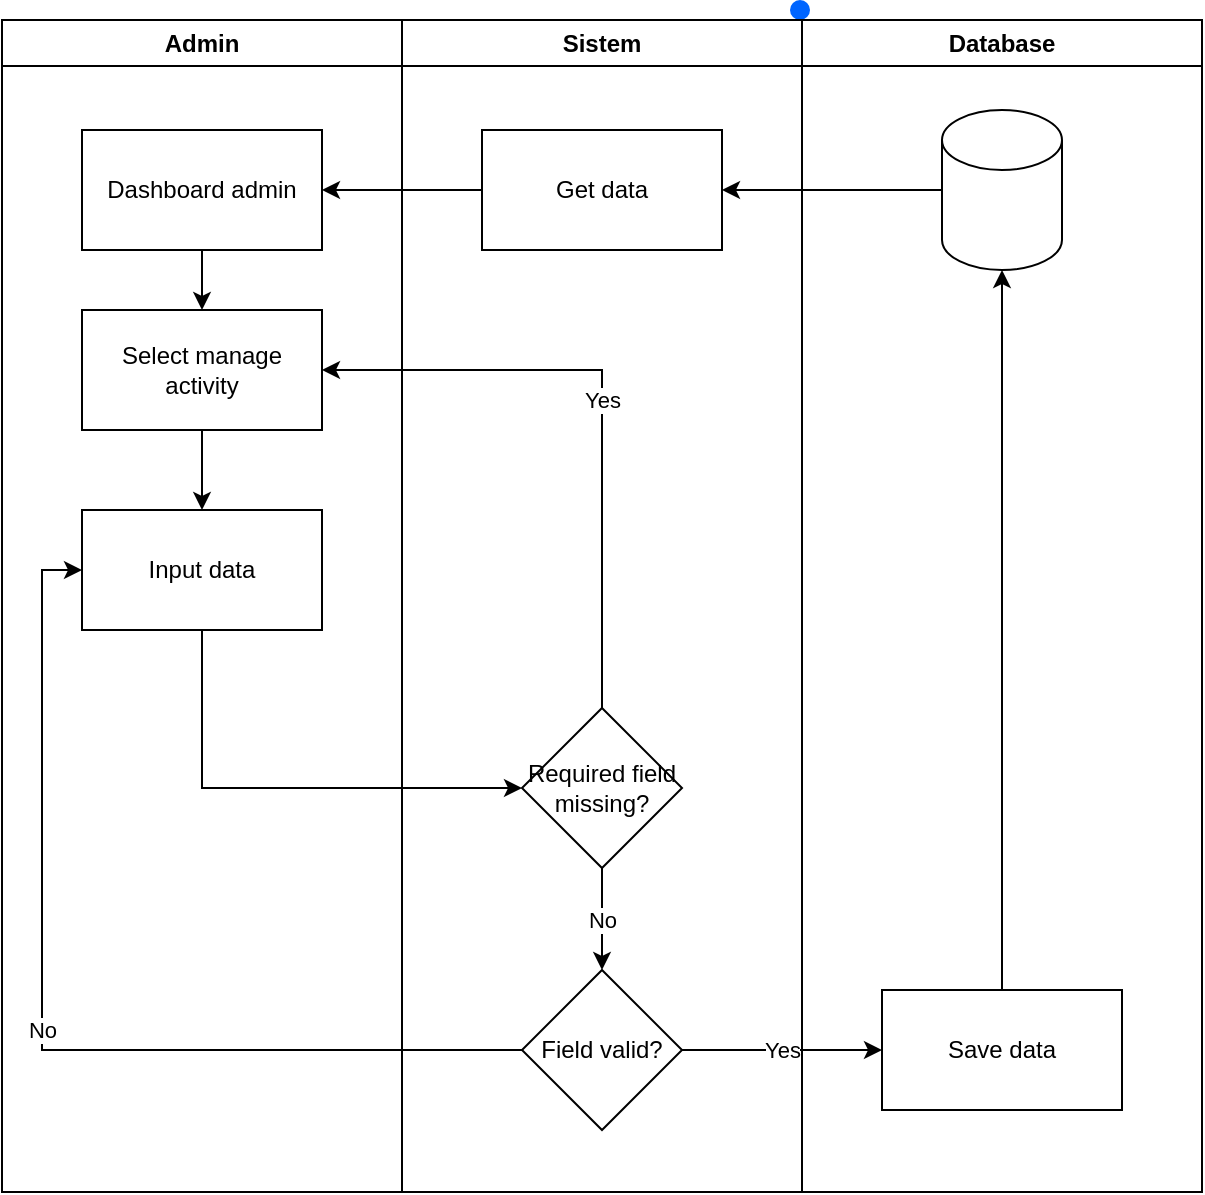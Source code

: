 <mxfile version="24.7.17" pages="5">
  <diagram id="8tC26ClsEo2-Co0cVKbt" name="Admin">
    <mxGraphModel dx="1444" dy="895" grid="1" gridSize="10" guides="1" tooltips="1" connect="1" arrows="1" fold="1" page="1" pageScale="1" pageWidth="1169" pageHeight="827" math="0" shadow="0">
      <root>
        <mxCell id="0" />
        <mxCell id="1" parent="0" />
        <mxCell id="JwMqxQmt_Y56D5Njat_4-1" style="rounded=0;orthogonalLoop=1;jettySize=auto;html=1;entryX=0.5;entryY=0;entryDx=0;entryDy=0;" parent="1" target="JwMqxQmt_Y56D5Njat_4-6" edge="1">
          <mxGeometry relative="1" as="geometry">
            <mxPoint x="790" y="245" as="targetPoint" />
            <mxPoint x="385" y="215" as="sourcePoint" />
          </mxGeometry>
        </mxCell>
        <mxCell id="JwMqxQmt_Y56D5Njat_4-2" value="" style="shape=ellipse;fillColor=#0065FF;strokeColor=none;html=1;sketch=0;" parent="1" vertex="1">
          <mxGeometry x="679" y="116" width="10" height="10" as="geometry" />
        </mxCell>
        <mxCell id="JwMqxQmt_Y56D5Njat_4-5" value="Admin" style="swimlane;whiteSpace=wrap;html=1;startSize=23;" parent="1" vertex="1">
          <mxGeometry x="285" y="126" width="200" height="586" as="geometry" />
        </mxCell>
        <mxCell id="JwMqxQmt_Y56D5Njat_4-33" style="edgeStyle=orthogonalEdgeStyle;rounded=0;orthogonalLoop=1;jettySize=auto;html=1;exitX=0.5;exitY=1;exitDx=0;exitDy=0;entryX=0.5;entryY=0;entryDx=0;entryDy=0;" parent="JwMqxQmt_Y56D5Njat_4-5" source="JwMqxQmt_Y56D5Njat_4-6" target="JwMqxQmt_Y56D5Njat_4-29" edge="1">
          <mxGeometry relative="1" as="geometry" />
        </mxCell>
        <mxCell id="JwMqxQmt_Y56D5Njat_4-6" value="Dashboard admin" style="rounded=0;whiteSpace=wrap;html=1;" parent="JwMqxQmt_Y56D5Njat_4-5" vertex="1">
          <mxGeometry x="40" y="55" width="120" height="60" as="geometry" />
        </mxCell>
        <mxCell id="JwMqxQmt_Y56D5Njat_4-34" style="edgeStyle=orthogonalEdgeStyle;rounded=0;orthogonalLoop=1;jettySize=auto;html=1;exitX=0.5;exitY=1;exitDx=0;exitDy=0;entryX=0.5;entryY=0;entryDx=0;entryDy=0;" parent="JwMqxQmt_Y56D5Njat_4-5" source="JwMqxQmt_Y56D5Njat_4-29" target="JwMqxQmt_Y56D5Njat_4-30" edge="1">
          <mxGeometry relative="1" as="geometry" />
        </mxCell>
        <mxCell id="JwMqxQmt_Y56D5Njat_4-29" value="Select manage activity" style="rounded=0;whiteSpace=wrap;html=1;" parent="JwMqxQmt_Y56D5Njat_4-5" vertex="1">
          <mxGeometry x="40" y="145" width="120" height="60" as="geometry" />
        </mxCell>
        <mxCell id="JwMqxQmt_Y56D5Njat_4-30" value="Input data" style="rounded=0;whiteSpace=wrap;html=1;" parent="JwMqxQmt_Y56D5Njat_4-5" vertex="1">
          <mxGeometry x="40" y="245" width="120" height="60" as="geometry" />
        </mxCell>
        <mxCell id="JwMqxQmt_Y56D5Njat_4-8" value="Sistem" style="swimlane;whiteSpace=wrap;html=1;startSize=23;" parent="1" vertex="1">
          <mxGeometry x="485" y="126" width="200" height="586" as="geometry" />
        </mxCell>
        <mxCell id="JwMqxQmt_Y56D5Njat_4-37" value="No" style="edgeStyle=orthogonalEdgeStyle;rounded=0;orthogonalLoop=1;jettySize=auto;html=1;exitX=0.5;exitY=1;exitDx=0;exitDy=0;entryX=0.5;entryY=0;entryDx=0;entryDy=0;" parent="JwMqxQmt_Y56D5Njat_4-8" source="JwMqxQmt_Y56D5Njat_4-31" target="JwMqxQmt_Y56D5Njat_4-36" edge="1">
          <mxGeometry relative="1" as="geometry" />
        </mxCell>
        <mxCell id="JwMqxQmt_Y56D5Njat_4-31" value="Required field missing?" style="rhombus;whiteSpace=wrap;html=1;" parent="JwMqxQmt_Y56D5Njat_4-8" vertex="1">
          <mxGeometry x="60" y="344" width="80" height="80" as="geometry" />
        </mxCell>
        <mxCell id="JwMqxQmt_Y56D5Njat_4-36" value="Field valid?" style="rhombus;whiteSpace=wrap;html=1;" parent="JwMqxQmt_Y56D5Njat_4-8" vertex="1">
          <mxGeometry x="60" y="475" width="80" height="80" as="geometry" />
        </mxCell>
        <mxCell id="JwMqxQmt_Y56D5Njat_4-44" value="Get data" style="rounded=0;whiteSpace=wrap;html=1;" parent="JwMqxQmt_Y56D5Njat_4-8" vertex="1">
          <mxGeometry x="40" y="55" width="120" height="60" as="geometry" />
        </mxCell>
        <mxCell id="JwMqxQmt_Y56D5Njat_4-18" value="Database" style="swimlane;whiteSpace=wrap;html=1;startSize=23;" parent="1" vertex="1">
          <mxGeometry x="685" y="126" width="200" height="586" as="geometry" />
        </mxCell>
        <mxCell id="JwMqxQmt_Y56D5Njat_4-38" value="Save data" style="rounded=0;whiteSpace=wrap;html=1;" parent="JwMqxQmt_Y56D5Njat_4-18" vertex="1">
          <mxGeometry x="40" y="485" width="120" height="60" as="geometry" />
        </mxCell>
        <mxCell id="JwMqxQmt_Y56D5Njat_4-43" value="" style="shape=cylinder3;whiteSpace=wrap;html=1;boundedLbl=1;backgroundOutline=1;size=15;" parent="JwMqxQmt_Y56D5Njat_4-18" vertex="1">
          <mxGeometry x="70" y="45.004" width="60" height="80" as="geometry" />
        </mxCell>
        <mxCell id="JwMqxQmt_Y56D5Njat_4-42" style="edgeStyle=orthogonalEdgeStyle;rounded=0;orthogonalLoop=1;jettySize=auto;html=1;exitX=0.5;exitY=0;exitDx=0;exitDy=0;" parent="JwMqxQmt_Y56D5Njat_4-18" source="JwMqxQmt_Y56D5Njat_4-38" target="JwMqxQmt_Y56D5Njat_4-43" edge="1">
          <mxGeometry relative="1" as="geometry">
            <mxPoint x="105" y="223.974" as="targetPoint" />
          </mxGeometry>
        </mxCell>
        <mxCell id="JwMqxQmt_Y56D5Njat_4-32" value="Yes" style="edgeStyle=orthogonalEdgeStyle;rounded=0;orthogonalLoop=1;jettySize=auto;html=1;exitX=0.5;exitY=0;exitDx=0;exitDy=0;entryX=1;entryY=0.5;entryDx=0;entryDy=0;" parent="1" source="JwMqxQmt_Y56D5Njat_4-31" target="JwMqxQmt_Y56D5Njat_4-29" edge="1">
          <mxGeometry relative="1" as="geometry" />
        </mxCell>
        <mxCell id="JwMqxQmt_Y56D5Njat_4-35" style="edgeStyle=orthogonalEdgeStyle;rounded=0;orthogonalLoop=1;jettySize=auto;html=1;exitX=0.5;exitY=1;exitDx=0;exitDy=0;entryX=0;entryY=0.5;entryDx=0;entryDy=0;" parent="1" source="JwMqxQmt_Y56D5Njat_4-30" target="JwMqxQmt_Y56D5Njat_4-31" edge="1">
          <mxGeometry relative="1" as="geometry" />
        </mxCell>
        <mxCell id="JwMqxQmt_Y56D5Njat_4-41" value="Yes" style="edgeStyle=orthogonalEdgeStyle;rounded=0;orthogonalLoop=1;jettySize=auto;html=1;exitX=1;exitY=0.5;exitDx=0;exitDy=0;entryX=0;entryY=0.5;entryDx=0;entryDy=0;" parent="1" source="JwMqxQmt_Y56D5Njat_4-36" target="JwMqxQmt_Y56D5Njat_4-38" edge="1">
          <mxGeometry relative="1" as="geometry" />
        </mxCell>
        <mxCell id="JwMqxQmt_Y56D5Njat_4-45" style="edgeStyle=orthogonalEdgeStyle;rounded=0;orthogonalLoop=1;jettySize=auto;html=1;exitX=0;exitY=0.5;exitDx=0;exitDy=0;entryX=1;entryY=0.5;entryDx=0;entryDy=0;" parent="1" source="JwMqxQmt_Y56D5Njat_4-44" target="JwMqxQmt_Y56D5Njat_4-6" edge="1">
          <mxGeometry relative="1" as="geometry" />
        </mxCell>
        <mxCell id="JwMqxQmt_Y56D5Njat_4-47" style="edgeStyle=orthogonalEdgeStyle;rounded=0;orthogonalLoop=1;jettySize=auto;html=1;exitX=0;exitY=0.5;exitDx=0;exitDy=0;exitPerimeter=0;" parent="1" source="JwMqxQmt_Y56D5Njat_4-43" target="JwMqxQmt_Y56D5Njat_4-44" edge="1">
          <mxGeometry relative="1" as="geometry" />
        </mxCell>
        <mxCell id="JwMqxQmt_Y56D5Njat_4-48" value="No" style="edgeStyle=orthogonalEdgeStyle;rounded=0;orthogonalLoop=1;jettySize=auto;html=1;exitX=0;exitY=0.5;exitDx=0;exitDy=0;entryX=0;entryY=0.5;entryDx=0;entryDy=0;" parent="1" source="JwMqxQmt_Y56D5Njat_4-36" target="JwMqxQmt_Y56D5Njat_4-30" edge="1">
          <mxGeometry relative="1" as="geometry" />
        </mxCell>
      </root>
    </mxGraphModel>
  </diagram>
  <diagram id="e9x-ypCDZqfsR1Ki2qau" name="Master/Manager">
    <mxGraphModel dx="2269" dy="1406" grid="1" gridSize="10" guides="1" tooltips="1" connect="1" arrows="1" fold="1" page="1" pageScale="1" pageWidth="1169" pageHeight="827" math="0" shadow="0">
      <root>
        <mxCell id="0" />
        <mxCell id="1" parent="0" />
        <mxCell id="AsC6y36t0QVWrOdWewEa-1" style="rounded=0;orthogonalLoop=1;jettySize=auto;html=1;entryX=0.5;entryY=0;entryDx=0;entryDy=0;" edge="1" parent="1" target="AsC6y36t0QVWrOdWewEa-5">
          <mxGeometry relative="1" as="geometry">
            <mxPoint x="790" y="365" as="targetPoint" />
            <mxPoint x="385" y="335" as="sourcePoint" />
          </mxGeometry>
        </mxCell>
        <mxCell id="AsC6y36t0QVWrOdWewEa-2" value="" style="shape=ellipse;fillColor=#0065FF;strokeColor=none;html=1;sketch=0;" vertex="1" parent="1">
          <mxGeometry x="679" y="236" width="10" height="10" as="geometry" />
        </mxCell>
        <mxCell id="AsC6y36t0QVWrOdWewEa-3" value="Master" style="swimlane;whiteSpace=wrap;html=1;startSize=23;" vertex="1" parent="1">
          <mxGeometry x="285" y="246" width="200" height="364" as="geometry" />
        </mxCell>
        <mxCell id="AsC6y36t0QVWrOdWewEa-4" style="edgeStyle=orthogonalEdgeStyle;rounded=0;orthogonalLoop=1;jettySize=auto;html=1;exitX=0.5;exitY=1;exitDx=0;exitDy=0;entryX=0.5;entryY=0;entryDx=0;entryDy=0;" edge="1" parent="AsC6y36t0QVWrOdWewEa-3" source="AsC6y36t0QVWrOdWewEa-5" target="AsC6y36t0QVWrOdWewEa-7">
          <mxGeometry relative="1" as="geometry" />
        </mxCell>
        <mxCell id="AsC6y36t0QVWrOdWewEa-5" value="Dashboard master" style="rounded=0;whiteSpace=wrap;html=1;" vertex="1" parent="AsC6y36t0QVWrOdWewEa-3">
          <mxGeometry x="40" y="55" width="120" height="60" as="geometry" />
        </mxCell>
        <mxCell id="AsC6y36t0QVWrOdWewEa-6" style="edgeStyle=orthogonalEdgeStyle;rounded=0;orthogonalLoop=1;jettySize=auto;html=1;exitX=0.5;exitY=1;exitDx=0;exitDy=0;entryX=0.5;entryY=0;entryDx=0;entryDy=0;" edge="1" parent="AsC6y36t0QVWrOdWewEa-3" source="AsC6y36t0QVWrOdWewEa-7" target="AsC6y36t0QVWrOdWewEa-8">
          <mxGeometry relative="1" as="geometry" />
        </mxCell>
        <mxCell id="AsC6y36t0QVWrOdWewEa-7" value="Get all data employee and admin" style="rounded=0;whiteSpace=wrap;html=1;" vertex="1" parent="AsC6y36t0QVWrOdWewEa-3">
          <mxGeometry x="40" y="152" width="120" height="60" as="geometry" />
        </mxCell>
        <mxCell id="AsC6y36t0QVWrOdWewEa-8" value="Print report" style="rounded=0;whiteSpace=wrap;html=1;" vertex="1" parent="AsC6y36t0QVWrOdWewEa-3">
          <mxGeometry x="40" y="245" width="120" height="60" as="geometry" />
        </mxCell>
        <mxCell id="AsC6y36t0QVWrOdWewEa-9" value="Sistem" style="swimlane;whiteSpace=wrap;html=1;startSize=23;" vertex="1" parent="1">
          <mxGeometry x="485" y="246" width="200" height="364" as="geometry" />
        </mxCell>
        <mxCell id="AsC6y36t0QVWrOdWewEa-13" value="Get data" style="rounded=0;whiteSpace=wrap;html=1;" vertex="1" parent="AsC6y36t0QVWrOdWewEa-9">
          <mxGeometry x="40" y="55" width="120" height="60" as="geometry" />
        </mxCell>
        <mxCell id="AsC6y36t0QVWrOdWewEa-14" value="Database" style="swimlane;whiteSpace=wrap;html=1;startSize=23;" vertex="1" parent="1">
          <mxGeometry x="685" y="246" width="200" height="364" as="geometry" />
        </mxCell>
        <mxCell id="AsC6y36t0QVWrOdWewEa-16" value="" style="shape=cylinder3;whiteSpace=wrap;html=1;boundedLbl=1;backgroundOutline=1;size=15;" vertex="1" parent="AsC6y36t0QVWrOdWewEa-14">
          <mxGeometry x="70" y="45.004" width="60" height="80" as="geometry" />
        </mxCell>
        <mxCell id="AsC6y36t0QVWrOdWewEa-21" style="edgeStyle=orthogonalEdgeStyle;rounded=0;orthogonalLoop=1;jettySize=auto;html=1;exitX=0;exitY=0.5;exitDx=0;exitDy=0;entryX=1;entryY=0.5;entryDx=0;entryDy=0;" edge="1" parent="1" source="AsC6y36t0QVWrOdWewEa-13" target="AsC6y36t0QVWrOdWewEa-5">
          <mxGeometry relative="1" as="geometry" />
        </mxCell>
        <mxCell id="AsC6y36t0QVWrOdWewEa-22" style="edgeStyle=orthogonalEdgeStyle;rounded=0;orthogonalLoop=1;jettySize=auto;html=1;exitX=0;exitY=0.5;exitDx=0;exitDy=0;exitPerimeter=0;" edge="1" parent="1" source="AsC6y36t0QVWrOdWewEa-16" target="AsC6y36t0QVWrOdWewEa-13">
          <mxGeometry relative="1" as="geometry" />
        </mxCell>
        <mxCell id="AsC6y36t0QVWrOdWewEa-24" style="rounded=0;orthogonalLoop=1;jettySize=auto;html=1;entryX=0.5;entryY=0;entryDx=0;entryDy=0;" edge="1" target="AsC6y36t0QVWrOdWewEa-28" parent="1">
          <mxGeometry relative="1" as="geometry">
            <mxPoint x="790" y="1157" as="targetPoint" />
            <mxPoint x="385" y="1127" as="sourcePoint" />
          </mxGeometry>
        </mxCell>
        <mxCell id="AsC6y36t0QVWrOdWewEa-25" value="" style="shape=ellipse;fillColor=#0065FF;strokeColor=none;html=1;sketch=0;" vertex="1" parent="1">
          <mxGeometry x="679" y="1028" width="10" height="10" as="geometry" />
        </mxCell>
        <mxCell id="AsC6y36t0QVWrOdWewEa-26" value="Master" style="swimlane;whiteSpace=wrap;html=1;startSize=23;" vertex="1" parent="1">
          <mxGeometry x="285" y="1038" width="200" height="446" as="geometry" />
        </mxCell>
        <mxCell id="AsC6y36t0QVWrOdWewEa-27" style="edgeStyle=orthogonalEdgeStyle;rounded=0;orthogonalLoop=1;jettySize=auto;html=1;exitX=0.5;exitY=1;exitDx=0;exitDy=0;entryX=0.5;entryY=0;entryDx=0;entryDy=0;" edge="1" parent="AsC6y36t0QVWrOdWewEa-26" source="AsC6y36t0QVWrOdWewEa-28" target="AsC6y36t0QVWrOdWewEa-30">
          <mxGeometry relative="1" as="geometry" />
        </mxCell>
        <mxCell id="AsC6y36t0QVWrOdWewEa-28" value="Dashboard master" style="rounded=0;whiteSpace=wrap;html=1;" vertex="1" parent="AsC6y36t0QVWrOdWewEa-26">
          <mxGeometry x="40" y="55" width="120" height="60" as="geometry" />
        </mxCell>
        <mxCell id="AsC6y36t0QVWrOdWewEa-29" style="edgeStyle=orthogonalEdgeStyle;rounded=0;orthogonalLoop=1;jettySize=auto;html=1;exitX=0.5;exitY=1;exitDx=0;exitDy=0;entryX=0.5;entryY=0;entryDx=0;entryDy=0;" edge="1" parent="AsC6y36t0QVWrOdWewEa-26" source="AsC6y36t0QVWrOdWewEa-30" target="AsC6y36t0QVWrOdWewEa-31">
          <mxGeometry relative="1" as="geometry" />
        </mxCell>
        <mxCell id="AsC6y36t0QVWrOdWewEa-30" value="Select manage activity" style="rounded=0;whiteSpace=wrap;html=1;" vertex="1" parent="AsC6y36t0QVWrOdWewEa-26">
          <mxGeometry x="40" y="152" width="120" height="60" as="geometry" />
        </mxCell>
        <mxCell id="AsC6y36t0QVWrOdWewEa-31" value="Input data" style="rounded=0;whiteSpace=wrap;html=1;" vertex="1" parent="AsC6y36t0QVWrOdWewEa-26">
          <mxGeometry x="40" y="245" width="120" height="60" as="geometry" />
        </mxCell>
        <mxCell id="AsC6y36t0QVWrOdWewEa-32" value="Sistem" style="swimlane;whiteSpace=wrap;html=1;startSize=23;" vertex="1" parent="1">
          <mxGeometry x="485" y="1038" width="200" height="446" as="geometry" />
        </mxCell>
        <mxCell id="AsC6y36t0QVWrOdWewEa-33" value="Get data admin" style="rounded=0;whiteSpace=wrap;html=1;" vertex="1" parent="AsC6y36t0QVWrOdWewEa-32">
          <mxGeometry x="40" y="55" width="120" height="60" as="geometry" />
        </mxCell>
        <mxCell id="S3o3vnk59QfBuqaLHHI7-1" value="Required field missing?" style="rhombus;whiteSpace=wrap;html=1;" vertex="1" parent="AsC6y36t0QVWrOdWewEa-32">
          <mxGeometry x="60" y="346" width="80" height="80" as="geometry" />
        </mxCell>
        <mxCell id="AsC6y36t0QVWrOdWewEa-34" value="Database" style="swimlane;whiteSpace=wrap;html=1;startSize=23;" vertex="1" parent="1">
          <mxGeometry x="685" y="1038" width="200" height="446" as="geometry" />
        </mxCell>
        <mxCell id="AsC6y36t0QVWrOdWewEa-35" value="" style="shape=cylinder3;whiteSpace=wrap;html=1;boundedLbl=1;backgroundOutline=1;size=15;" vertex="1" parent="AsC6y36t0QVWrOdWewEa-34">
          <mxGeometry x="70" y="45.004" width="60" height="80" as="geometry" />
        </mxCell>
        <mxCell id="S3o3vnk59QfBuqaLHHI7-3" value="Save data" style="rounded=0;whiteSpace=wrap;html=1;" vertex="1" parent="AsC6y36t0QVWrOdWewEa-34">
          <mxGeometry x="40" y="356" width="120" height="60" as="geometry" />
        </mxCell>
        <mxCell id="S3o3vnk59QfBuqaLHHI7-4" style="edgeStyle=orthogonalEdgeStyle;rounded=0;orthogonalLoop=1;jettySize=auto;html=1;exitX=0.5;exitY=0;exitDx=0;exitDy=0;entryX=0.5;entryY=1;entryDx=0;entryDy=0;entryPerimeter=0;" edge="1" parent="AsC6y36t0QVWrOdWewEa-34" source="S3o3vnk59QfBuqaLHHI7-3" target="AsC6y36t0QVWrOdWewEa-35">
          <mxGeometry relative="1" as="geometry" />
        </mxCell>
        <mxCell id="AsC6y36t0QVWrOdWewEa-36" style="edgeStyle=orthogonalEdgeStyle;rounded=0;orthogonalLoop=1;jettySize=auto;html=1;exitX=0;exitY=0.5;exitDx=0;exitDy=0;entryX=1;entryY=0.5;entryDx=0;entryDy=0;" edge="1" source="AsC6y36t0QVWrOdWewEa-33" target="AsC6y36t0QVWrOdWewEa-28" parent="1">
          <mxGeometry relative="1" as="geometry" />
        </mxCell>
        <mxCell id="AsC6y36t0QVWrOdWewEa-37" style="edgeStyle=orthogonalEdgeStyle;rounded=0;orthogonalLoop=1;jettySize=auto;html=1;exitX=0;exitY=0.5;exitDx=0;exitDy=0;exitPerimeter=0;" edge="1" source="AsC6y36t0QVWrOdWewEa-35" target="AsC6y36t0QVWrOdWewEa-33" parent="1">
          <mxGeometry relative="1" as="geometry" />
        </mxCell>
        <mxCell id="AsC6y36t0QVWrOdWewEa-38" value="Print Report" style="text;html=1;align=center;verticalAlign=middle;whiteSpace=wrap;rounded=0;" vertex="1" parent="1">
          <mxGeometry x="535" y="216" width="100" height="30" as="geometry" />
        </mxCell>
        <mxCell id="AsC6y36t0QVWrOdWewEa-39" value="Manage admin" style="text;html=1;align=center;verticalAlign=middle;whiteSpace=wrap;rounded=0;" vertex="1" parent="1">
          <mxGeometry x="535" y="998" width="100" height="30" as="geometry" />
        </mxCell>
        <mxCell id="S3o3vnk59QfBuqaLHHI7-6" style="edgeStyle=orthogonalEdgeStyle;rounded=0;orthogonalLoop=1;jettySize=auto;html=1;exitX=0.5;exitY=1;exitDx=0;exitDy=0;entryX=0.5;entryY=0;entryDx=0;entryDy=0;" edge="1" parent="1" source="AsC6y36t0QVWrOdWewEa-31" target="S3o3vnk59QfBuqaLHHI7-1">
          <mxGeometry relative="1" as="geometry" />
        </mxCell>
        <mxCell id="S3o3vnk59QfBuqaLHHI7-10" value="No" style="edgeStyle=orthogonalEdgeStyle;rounded=0;orthogonalLoop=1;jettySize=auto;html=1;exitX=1;exitY=0.5;exitDx=0;exitDy=0;entryX=0;entryY=0.5;entryDx=0;entryDy=0;" edge="1" parent="1" source="S3o3vnk59QfBuqaLHHI7-1" target="S3o3vnk59QfBuqaLHHI7-3">
          <mxGeometry relative="1" as="geometry" />
        </mxCell>
        <mxCell id="S3o3vnk59QfBuqaLHHI7-11" value="Yes" style="edgeStyle=orthogonalEdgeStyle;rounded=0;orthogonalLoop=1;jettySize=auto;html=1;exitX=0;exitY=0.5;exitDx=0;exitDy=0;entryX=0;entryY=0.5;entryDx=0;entryDy=0;" edge="1" parent="1" source="S3o3vnk59QfBuqaLHHI7-1" target="AsC6y36t0QVWrOdWewEa-31">
          <mxGeometry relative="1" as="geometry" />
        </mxCell>
      </root>
    </mxGraphModel>
  </diagram>
  <diagram name="Login" id="3whUmSvMhyh-sEe3zOAG">
    <mxGraphModel dx="794" dy="492" grid="1" gridSize="10" guides="1" tooltips="1" connect="1" arrows="1" fold="1" page="1" pageScale="1" pageWidth="1169" pageHeight="827" background="#ffffff" math="0" shadow="0">
      <root>
        <mxCell id="0" />
        <mxCell id="1" parent="0" />
        <mxCell id="QMxyw_xBsR0rf_ZR0Ty5-9" style="rounded=0;orthogonalLoop=1;jettySize=auto;html=1;entryX=0.5;entryY=0;entryDx=0;entryDy=0;" parent="1" target="QMxyw_xBsR0rf_ZR0Ty5-11" edge="1">
          <mxGeometry relative="1" as="geometry">
            <mxPoint x="790" y="154" as="targetPoint" />
            <mxPoint x="385" y="124" as="sourcePoint" />
          </mxGeometry>
        </mxCell>
        <mxCell id="QMxyw_xBsR0rf_ZR0Ty5-3" value="" style="shape=ellipse;fillColor=#0065FF;strokeColor=none;html=1;sketch=0;" parent="1" vertex="1">
          <mxGeometry x="679" y="44" width="10" height="10" as="geometry" />
        </mxCell>
        <mxCell id="QMxyw_xBsR0rf_ZR0Ty5-10" style="edgeStyle=orthogonalEdgeStyle;rounded=0;orthogonalLoop=1;jettySize=auto;html=1;exitX=0.5;exitY=1;exitDx=0;exitDy=0;entryX=0.5;entryY=0;entryDx=0;entryDy=0;" parent="1" source="QMxyw_xBsR0rf_ZR0Ty5-5" target="QMxyw_xBsR0rf_ZR0Ty5-7" edge="1">
          <mxGeometry relative="1" as="geometry">
            <Array as="points">
              <mxPoint x="775" y="264" />
              <mxPoint x="585" y="264" />
            </Array>
          </mxGeometry>
        </mxCell>
        <mxCell id="QMxyw_xBsR0rf_ZR0Ty5-16" value="Yes" style="edgeLabel;html=1;align=center;verticalAlign=middle;resizable=0;points=[];" parent="QMxyw_xBsR0rf_ZR0Ty5-10" vertex="1" connectable="0">
          <mxGeometry x="-0.352" y="1" relative="1" as="geometry">
            <mxPoint y="5" as="offset" />
          </mxGeometry>
        </mxCell>
        <mxCell id="S9p_W8L4kDU-hchcXh-H-1" value="User" style="swimlane;whiteSpace=wrap;html=1;" parent="1" vertex="1">
          <mxGeometry x="285" y="54" width="200" height="730" as="geometry" />
        </mxCell>
        <mxCell id="QMxyw_xBsR0rf_ZR0Ty5-11" value="Dashboard login" style="rounded=0;whiteSpace=wrap;html=1;" parent="S9p_W8L4kDU-hchcXh-H-1" vertex="1">
          <mxGeometry x="40" y="30" width="120" height="60" as="geometry" />
        </mxCell>
        <mxCell id="S9p_W8L4kDU-hchcXh-H-10" value="Get Token&amp;nbsp;" style="rounded=0;whiteSpace=wrap;html=1;" parent="S9p_W8L4kDU-hchcXh-H-1" vertex="1">
          <mxGeometry x="40" y="305" width="120" height="60" as="geometry" />
        </mxCell>
        <mxCell id="S9p_W8L4kDU-hchcXh-H-2" value="Sistem" style="swimlane;whiteSpace=wrap;html=1;startSize=23;" parent="1" vertex="1">
          <mxGeometry x="485" y="54" width="200" height="730" as="geometry" />
        </mxCell>
        <mxCell id="QMxyw_xBsR0rf_ZR0Ty5-7" value="Create Token&amp;nbsp;" style="rounded=0;whiteSpace=wrap;html=1;" parent="S9p_W8L4kDU-hchcXh-H-2" vertex="1">
          <mxGeometry x="40" y="230" width="120" height="60" as="geometry" />
        </mxCell>
        <mxCell id="S9p_W8L4kDU-hchcXh-H-6" value="Validation failed" style="rounded=0;whiteSpace=wrap;html=1;" parent="S9p_W8L4kDU-hchcXh-H-2" vertex="1">
          <mxGeometry x="40" y="130" width="120" height="60" as="geometry" />
        </mxCell>
        <mxCell id="QMxyw_xBsR0rf_ZR0Ty5-6" value="Token valid?" style="rhombus;whiteSpace=wrap;html=1;" parent="S9p_W8L4kDU-hchcXh-H-2" vertex="1">
          <mxGeometry x="60" y="400" width="80" height="80" as="geometry" />
        </mxCell>
        <mxCell id="QMxyw_xBsR0rf_ZR0Ty5-8" value="Token expired?" style="rhombus;whiteSpace=wrap;html=1;" parent="S9p_W8L4kDU-hchcXh-H-2" vertex="1">
          <mxGeometry x="60" y="520" width="80" height="80" as="geometry" />
        </mxCell>
        <mxCell id="QMxyw_xBsR0rf_ZR0Ty5-18" value="Yes" style="edgeStyle=orthogonalEdgeStyle;rounded=0;orthogonalLoop=1;jettySize=auto;html=1;exitX=0.5;exitY=1;exitDx=0;exitDy=0;entryX=0.5;entryY=0;entryDx=0;entryDy=0;" parent="S9p_W8L4kDU-hchcXh-H-2" source="QMxyw_xBsR0rf_ZR0Ty5-6" target="QMxyw_xBsR0rf_ZR0Ty5-8" edge="1">
          <mxGeometry relative="1" as="geometry" />
        </mxCell>
        <mxCell id="QMxyw_xBsR0rf_ZR0Ty5-22" value="Login success" style="rounded=0;whiteSpace=wrap;html=1;" parent="S9p_W8L4kDU-hchcXh-H-2" vertex="1">
          <mxGeometry x="40" y="630" width="120" height="60" as="geometry" />
        </mxCell>
        <mxCell id="QMxyw_xBsR0rf_ZR0Ty5-23" value="No" style="edgeStyle=orthogonalEdgeStyle;rounded=0;orthogonalLoop=1;jettySize=auto;html=1;exitX=0.5;exitY=1;exitDx=0;exitDy=0;entryX=0.5;entryY=0;entryDx=0;entryDy=0;" parent="S9p_W8L4kDU-hchcXh-H-2" source="QMxyw_xBsR0rf_ZR0Ty5-8" target="QMxyw_xBsR0rf_ZR0Ty5-22" edge="1">
          <mxGeometry relative="1" as="geometry" />
        </mxCell>
        <mxCell id="QMxyw_xBsR0rf_ZR0Ty5-29" value="" style="ellipse;html=1;shape=endState;fillColor=#000000;strokeColor=#ff0000;" parent="S9p_W8L4kDU-hchcXh-H-2" vertex="1">
          <mxGeometry x="89.5" y="700" width="21" height="20" as="geometry" />
        </mxCell>
        <mxCell id="QMxyw_xBsR0rf_ZR0Ty5-30" style="edgeStyle=orthogonalEdgeStyle;rounded=0;orthogonalLoop=1;jettySize=auto;html=1;exitX=0.5;exitY=1;exitDx=0;exitDy=0;entryX=0.5;entryY=0;entryDx=0;entryDy=0;" parent="S9p_W8L4kDU-hchcXh-H-2" source="QMxyw_xBsR0rf_ZR0Ty5-22" target="QMxyw_xBsR0rf_ZR0Ty5-29" edge="1">
          <mxGeometry relative="1" as="geometry" />
        </mxCell>
        <mxCell id="S9p_W8L4kDU-hchcXh-H-3" value="Database" style="swimlane;whiteSpace=wrap;html=1;startSize=23;" parent="1" vertex="1">
          <mxGeometry x="685" y="54" width="200" height="730" as="geometry" />
        </mxCell>
        <mxCell id="QMxyw_xBsR0rf_ZR0Ty5-5" value="user and password valid?" style="rhombus;whiteSpace=wrap;html=1;" parent="S9p_W8L4kDU-hchcXh-H-3" vertex="1">
          <mxGeometry x="50" y="120" width="80" height="80" as="geometry" />
        </mxCell>
        <mxCell id="S9p_W8L4kDU-hchcXh-H-7" value="No" style="edgeStyle=orthogonalEdgeStyle;rounded=0;orthogonalLoop=1;jettySize=auto;html=1;exitX=0;exitY=0.5;exitDx=0;exitDy=0;entryX=1;entryY=0.5;entryDx=0;entryDy=0;" parent="1" source="QMxyw_xBsR0rf_ZR0Ty5-5" target="S9p_W8L4kDU-hchcXh-H-6" edge="1">
          <mxGeometry relative="1" as="geometry" />
        </mxCell>
        <mxCell id="S9p_W8L4kDU-hchcXh-H-8" style="edgeStyle=orthogonalEdgeStyle;rounded=0;orthogonalLoop=1;jettySize=auto;html=1;exitX=1;exitY=0.5;exitDx=0;exitDy=0;entryX=0.5;entryY=0;entryDx=0;entryDy=0;" parent="1" source="QMxyw_xBsR0rf_ZR0Ty5-11" target="QMxyw_xBsR0rf_ZR0Ty5-5" edge="1">
          <mxGeometry relative="1" as="geometry" />
        </mxCell>
        <mxCell id="S9p_W8L4kDU-hchcXh-H-9" style="edgeStyle=orthogonalEdgeStyle;rounded=0;orthogonalLoop=1;jettySize=auto;html=1;exitX=0;exitY=0.5;exitDx=0;exitDy=0;entryX=0.5;entryY=1;entryDx=0;entryDy=0;" parent="1" source="S9p_W8L4kDU-hchcXh-H-6" target="QMxyw_xBsR0rf_ZR0Ty5-11" edge="1">
          <mxGeometry relative="1" as="geometry" />
        </mxCell>
        <mxCell id="S9p_W8L4kDU-hchcXh-H-12" style="edgeStyle=orthogonalEdgeStyle;rounded=0;orthogonalLoop=1;jettySize=auto;html=1;exitX=0;exitY=0.5;exitDx=0;exitDy=0;entryX=0.5;entryY=0;entryDx=0;entryDy=0;" parent="1" source="QMxyw_xBsR0rf_ZR0Ty5-7" target="S9p_W8L4kDU-hchcXh-H-10" edge="1">
          <mxGeometry relative="1" as="geometry" />
        </mxCell>
        <mxCell id="S9p_W8L4kDU-hchcXh-H-13" style="edgeStyle=orthogonalEdgeStyle;rounded=0;orthogonalLoop=1;jettySize=auto;html=1;exitX=0.5;exitY=1;exitDx=0;exitDy=0;entryX=0.5;entryY=0;entryDx=0;entryDy=0;" parent="1" source="S9p_W8L4kDU-hchcXh-H-10" target="QMxyw_xBsR0rf_ZR0Ty5-6" edge="1">
          <mxGeometry relative="1" as="geometry">
            <Array as="points">
              <mxPoint x="385" y="434" />
              <mxPoint x="585" y="434" />
            </Array>
          </mxGeometry>
        </mxCell>
        <mxCell id="S9p_W8L4kDU-hchcXh-H-15" style="edgeStyle=orthogonalEdgeStyle;rounded=0;orthogonalLoop=1;jettySize=auto;html=1;exitX=0;exitY=0.5;exitDx=0;exitDy=0;entryX=0;entryY=0.5;entryDx=0;entryDy=0;" parent="1" source="QMxyw_xBsR0rf_ZR0Ty5-6" target="QMxyw_xBsR0rf_ZR0Ty5-11" edge="1">
          <mxGeometry relative="1" as="geometry" />
        </mxCell>
        <mxCell id="S9p_W8L4kDU-hchcXh-H-16" value="No" style="edgeLabel;html=1;align=center;verticalAlign=middle;resizable=0;points=[];" parent="S9p_W8L4kDU-hchcXh-H-15" vertex="1" connectable="0">
          <mxGeometry x="-0.598" y="4" relative="1" as="geometry">
            <mxPoint as="offset" />
          </mxGeometry>
        </mxCell>
        <mxCell id="S9p_W8L4kDU-hchcXh-H-19" style="edgeStyle=orthogonalEdgeStyle;rounded=0;orthogonalLoop=1;jettySize=auto;html=1;exitX=0;exitY=0.5;exitDx=0;exitDy=0;entryX=0;entryY=0.5;entryDx=0;entryDy=0;" parent="1" source="QMxyw_xBsR0rf_ZR0Ty5-8" target="QMxyw_xBsR0rf_ZR0Ty5-11" edge="1">
          <mxGeometry relative="1" as="geometry" />
        </mxCell>
        <mxCell id="S9p_W8L4kDU-hchcXh-H-20" value="Yes" style="edgeLabel;html=1;align=center;verticalAlign=middle;resizable=0;points=[];" parent="S9p_W8L4kDU-hchcXh-H-19" vertex="1" connectable="0">
          <mxGeometry x="-0.698" relative="1" as="geometry">
            <mxPoint as="offset" />
          </mxGeometry>
        </mxCell>
      </root>
    </mxGraphModel>
  </diagram>
  <diagram id="Fb7nosNftDVFWxbt0DaZ" name="Logout">
    <mxGraphModel dx="1444" dy="895" grid="1" gridSize="10" guides="1" tooltips="1" connect="1" arrows="1" fold="1" page="1" pageScale="1" pageWidth="1169" pageHeight="827" math="0" shadow="0">
      <root>
        <mxCell id="0" />
        <mxCell id="1" parent="0" />
        <mxCell id="20vfchTj9ZY9xTdE1iKK-1" style="rounded=0;orthogonalLoop=1;jettySize=auto;html=1;entryX=0.5;entryY=0;entryDx=0;entryDy=0;" parent="1" target="20vfchTj9ZY9xTdE1iKK-6" edge="1">
          <mxGeometry relative="1" as="geometry">
            <mxPoint x="789" y="301" as="targetPoint" />
            <mxPoint x="384" y="271" as="sourcePoint" />
          </mxGeometry>
        </mxCell>
        <mxCell id="20vfchTj9ZY9xTdE1iKK-2" value="" style="shape=ellipse;fillColor=#0065FF;strokeColor=none;html=1;sketch=0;" parent="1" vertex="1">
          <mxGeometry x="678" y="191" width="10" height="10" as="geometry" />
        </mxCell>
        <mxCell id="20vfchTj9ZY9xTdE1iKK-5" value="User" style="swimlane;whiteSpace=wrap;html=1;" parent="1" vertex="1">
          <mxGeometry x="284" y="201" width="200" height="436" as="geometry" />
        </mxCell>
        <mxCell id="20vfchTj9ZY9xTdE1iKK-6" value="Dashboard" style="rounded=0;whiteSpace=wrap;html=1;" parent="20vfchTj9ZY9xTdE1iKK-5" vertex="1">
          <mxGeometry x="40" y="36" width="120" height="60" as="geometry" />
        </mxCell>
        <mxCell id="kJV2Kv6NHK5ET_X88Nlh-17" value="Logout success" style="rounded=0;whiteSpace=wrap;html=1;" parent="20vfchTj9ZY9xTdE1iKK-5" vertex="1">
          <mxGeometry x="40" y="359" width="120" height="60" as="geometry" />
        </mxCell>
        <mxCell id="20vfchTj9ZY9xTdE1iKK-8" value="Sistem" style="swimlane;whiteSpace=wrap;html=1;startSize=23;" parent="1" vertex="1">
          <mxGeometry x="484" y="201" width="200" height="436" as="geometry" />
        </mxCell>
        <mxCell id="kJV2Kv6NHK5ET_X88Nlh-15" value="Confirm?" style="rhombus;whiteSpace=wrap;html=1;" parent="20vfchTj9ZY9xTdE1iKK-8" vertex="1">
          <mxGeometry x="66" y="229" width="80" height="80" as="geometry" />
        </mxCell>
        <mxCell id="20vfchTj9ZY9xTdE1iKK-18" value="Database" style="swimlane;whiteSpace=wrap;html=1;startSize=23;" parent="1" vertex="1">
          <mxGeometry x="684" y="201" width="200" height="436" as="geometry" />
        </mxCell>
        <mxCell id="kJV2Kv6NHK5ET_X88Nlh-6" value="Logout button" style="rounded=0;whiteSpace=wrap;html=1;" parent="1" vertex="1">
          <mxGeometry x="324" y="329" width="120" height="60" as="geometry" />
        </mxCell>
        <mxCell id="kJV2Kv6NHK5ET_X88Nlh-19" style="edgeStyle=orthogonalEdgeStyle;rounded=0;orthogonalLoop=1;jettySize=auto;html=1;exitX=0.5;exitY=1;exitDx=0;exitDy=0;entryX=0.5;entryY=0;entryDx=0;entryDy=0;" parent="1" source="kJV2Kv6NHK5ET_X88Nlh-6" target="kJV2Kv6NHK5ET_X88Nlh-15" edge="1">
          <mxGeometry relative="1" as="geometry" />
        </mxCell>
        <mxCell id="20vfchTj9ZY9xTdE1iKK-33" style="edgeStyle=orthogonalEdgeStyle;rounded=0;orthogonalLoop=1;jettySize=auto;html=1;exitX=0.5;exitY=1;exitDx=0;exitDy=0;" parent="1" source="20vfchTj9ZY9xTdE1iKK-6" target="kJV2Kv6NHK5ET_X88Nlh-6" edge="1">
          <mxGeometry relative="1" as="geometry" />
        </mxCell>
        <mxCell id="20vfchTj9ZY9xTdE1iKK-32" value="No" style="edgeStyle=orthogonalEdgeStyle;rounded=0;orthogonalLoop=1;jettySize=auto;html=1;exitX=0;exitY=0.5;exitDx=0;exitDy=0;entryX=0;entryY=0.5;entryDx=0;entryDy=0;" parent="1" source="kJV2Kv6NHK5ET_X88Nlh-15" target="20vfchTj9ZY9xTdE1iKK-6" edge="1">
          <mxGeometry relative="1" as="geometry" />
        </mxCell>
        <mxCell id="kJV2Kv6NHK5ET_X88Nlh-13" style="edgeStyle=orthogonalEdgeStyle;rounded=0;orthogonalLoop=1;jettySize=auto;html=1;exitX=0.5;exitY=1;exitDx=0;exitDy=0;entryX=0.5;entryY=0;entryDx=0;entryDy=0;" parent="1" source="kJV2Kv6NHK5ET_X88Nlh-15" target="kJV2Kv6NHK5ET_X88Nlh-17" edge="1">
          <mxGeometry relative="1" as="geometry" />
        </mxCell>
        <mxCell id="kJV2Kv6NHK5ET_X88Nlh-14" value="Yes" style="edgeLabel;html=1;align=center;verticalAlign=middle;resizable=0;points=[];" parent="kJV2Kv6NHK5ET_X88Nlh-13" vertex="1" connectable="0">
          <mxGeometry x="-0.044" y="1" relative="1" as="geometry">
            <mxPoint as="offset" />
          </mxGeometry>
        </mxCell>
      </root>
    </mxGraphModel>
  </diagram>
  <diagram id="7Obp1N1EWrpqpENSHnfT" name="Guest">
    <mxGraphModel dx="635" dy="394" grid="1" gridSize="10" guides="1" tooltips="1" connect="1" arrows="1" fold="1" page="1" pageScale="1" pageWidth="1169" pageHeight="827" math="0" shadow="0">
      <root>
        <mxCell id="0" />
        <mxCell id="1" parent="0" />
        <mxCell id="VpqCs002Bsf-uTujXTE4-1" style="rounded=0;orthogonalLoop=1;jettySize=auto;html=1;entryX=0.5;entryY=0;entryDx=0;entryDy=0;" edge="1" parent="1" target="VpqCs002Bsf-uTujXTE4-5">
          <mxGeometry relative="1" as="geometry">
            <mxPoint x="790" y="245" as="targetPoint" />
            <mxPoint x="385" y="215" as="sourcePoint" />
          </mxGeometry>
        </mxCell>
        <mxCell id="VpqCs002Bsf-uTujXTE4-2" value="" style="shape=ellipse;fillColor=#0065FF;strokeColor=none;html=1;sketch=0;" vertex="1" parent="1">
          <mxGeometry x="679" y="116" width="10" height="10" as="geometry" />
        </mxCell>
        <mxCell id="VpqCs002Bsf-uTujXTE4-3" value="Guest" style="swimlane;whiteSpace=wrap;html=1;startSize=23;" vertex="1" parent="1">
          <mxGeometry x="285" y="126" width="200" height="586" as="geometry" />
        </mxCell>
        <mxCell id="VpqCs002Bsf-uTujXTE4-4" style="edgeStyle=orthogonalEdgeStyle;rounded=0;orthogonalLoop=1;jettySize=auto;html=1;exitX=0.5;exitY=1;exitDx=0;exitDy=0;entryX=0.5;entryY=0;entryDx=0;entryDy=0;" edge="1" parent="VpqCs002Bsf-uTujXTE4-3" source="VpqCs002Bsf-uTujXTE4-5" target="VpqCs002Bsf-uTujXTE4-7">
          <mxGeometry relative="1" as="geometry" />
        </mxCell>
        <mxCell id="VpqCs002Bsf-uTujXTE4-5" value="Landing Page" style="rounded=0;whiteSpace=wrap;html=1;" vertex="1" parent="VpqCs002Bsf-uTujXTE4-3">
          <mxGeometry x="40" y="55" width="120" height="60" as="geometry" />
        </mxCell>
        <mxCell id="VpqCs002Bsf-uTujXTE4-6" style="edgeStyle=orthogonalEdgeStyle;rounded=0;orthogonalLoop=1;jettySize=auto;html=1;exitX=0.5;exitY=1;exitDx=0;exitDy=0;entryX=0.5;entryY=0;entryDx=0;entryDy=0;" edge="1" parent="VpqCs002Bsf-uTujXTE4-3" source="VpqCs002Bsf-uTujXTE4-7" target="VpqCs002Bsf-uTujXTE4-8">
          <mxGeometry relative="1" as="geometry" />
        </mxCell>
        <mxCell id="VpqCs002Bsf-uTujXTE4-7" value="See whats new" style="rounded=0;whiteSpace=wrap;html=1;" vertex="1" parent="VpqCs002Bsf-uTujXTE4-3">
          <mxGeometry x="40" y="145" width="120" height="60" as="geometry" />
        </mxCell>
        <mxCell id="VpqCs002Bsf-uTujXTE4-8" value="Select news" style="rounded=0;whiteSpace=wrap;html=1;" vertex="1" parent="VpqCs002Bsf-uTujXTE4-3">
          <mxGeometry x="40" y="245" width="120" height="60" as="geometry" />
        </mxCell>
        <mxCell id="VpqCs002Bsf-uTujXTE4-15" value="See more info" style="rounded=0;whiteSpace=wrap;html=1;" vertex="1" parent="VpqCs002Bsf-uTujXTE4-3">
          <mxGeometry x="40" y="474" width="120" height="60" as="geometry" />
        </mxCell>
        <mxCell id="VpqCs002Bsf-uTujXTE4-9" value="Sistem" style="swimlane;whiteSpace=wrap;html=1;startSize=23;" vertex="1" parent="1">
          <mxGeometry x="485" y="126" width="200" height="586" as="geometry" />
        </mxCell>
        <mxCell id="VpqCs002Bsf-uTujXTE4-11" value="Information missing?" style="rhombus;whiteSpace=wrap;html=1;" vertex="1" parent="VpqCs002Bsf-uTujXTE4-9">
          <mxGeometry x="60" y="344" width="80" height="80" as="geometry" />
        </mxCell>
        <mxCell id="VpqCs002Bsf-uTujXTE4-13" value="Get news data" style="rounded=0;whiteSpace=wrap;html=1;" vertex="1" parent="VpqCs002Bsf-uTujXTE4-9">
          <mxGeometry x="40" y="55" width="120" height="60" as="geometry" />
        </mxCell>
        <mxCell id="VpqCs002Bsf-uTujXTE4-14" value="Database" style="swimlane;whiteSpace=wrap;html=1;startSize=23;" vertex="1" parent="1">
          <mxGeometry x="685" y="126" width="200" height="586" as="geometry" />
        </mxCell>
        <mxCell id="VpqCs002Bsf-uTujXTE4-16" value="" style="shape=cylinder3;whiteSpace=wrap;html=1;boundedLbl=1;backgroundOutline=1;size=15;" vertex="1" parent="VpqCs002Bsf-uTujXTE4-14">
          <mxGeometry x="70" y="45.004" width="60" height="80" as="geometry" />
        </mxCell>
        <mxCell id="VpqCs002Bsf-uTujXTE4-18" value="Yes" style="edgeStyle=orthogonalEdgeStyle;rounded=0;orthogonalLoop=1;jettySize=auto;html=1;exitX=0.5;exitY=0;exitDx=0;exitDy=0;entryX=1;entryY=0.5;entryDx=0;entryDy=0;" edge="1" parent="1" source="VpqCs002Bsf-uTujXTE4-11" target="VpqCs002Bsf-uTujXTE4-7">
          <mxGeometry relative="1" as="geometry" />
        </mxCell>
        <mxCell id="VpqCs002Bsf-uTujXTE4-19" style="edgeStyle=orthogonalEdgeStyle;rounded=0;orthogonalLoop=1;jettySize=auto;html=1;exitX=0.5;exitY=1;exitDx=0;exitDy=0;entryX=0;entryY=0.5;entryDx=0;entryDy=0;" edge="1" parent="1" source="VpqCs002Bsf-uTujXTE4-8" target="VpqCs002Bsf-uTujXTE4-11">
          <mxGeometry relative="1" as="geometry" />
        </mxCell>
        <mxCell id="VpqCs002Bsf-uTujXTE4-21" style="edgeStyle=orthogonalEdgeStyle;rounded=0;orthogonalLoop=1;jettySize=auto;html=1;exitX=0;exitY=0.5;exitDx=0;exitDy=0;entryX=1;entryY=0.5;entryDx=0;entryDy=0;" edge="1" parent="1" source="VpqCs002Bsf-uTujXTE4-13" target="VpqCs002Bsf-uTujXTE4-5">
          <mxGeometry relative="1" as="geometry" />
        </mxCell>
        <mxCell id="VpqCs002Bsf-uTujXTE4-22" style="edgeStyle=orthogonalEdgeStyle;rounded=0;orthogonalLoop=1;jettySize=auto;html=1;exitX=0;exitY=0.5;exitDx=0;exitDy=0;exitPerimeter=0;" edge="1" parent="1" source="VpqCs002Bsf-uTujXTE4-16" target="VpqCs002Bsf-uTujXTE4-13">
          <mxGeometry relative="1" as="geometry" />
        </mxCell>
        <mxCell id="VpqCs002Bsf-uTujXTE4-24" value="No" style="edgeStyle=orthogonalEdgeStyle;rounded=0;orthogonalLoop=1;jettySize=auto;html=1;exitX=0.5;exitY=1;exitDx=0;exitDy=0;entryX=1;entryY=0.5;entryDx=0;entryDy=0;" edge="1" parent="1" source="VpqCs002Bsf-uTujXTE4-11" target="VpqCs002Bsf-uTujXTE4-15">
          <mxGeometry relative="1" as="geometry" />
        </mxCell>
      </root>
    </mxGraphModel>
  </diagram>
</mxfile>

